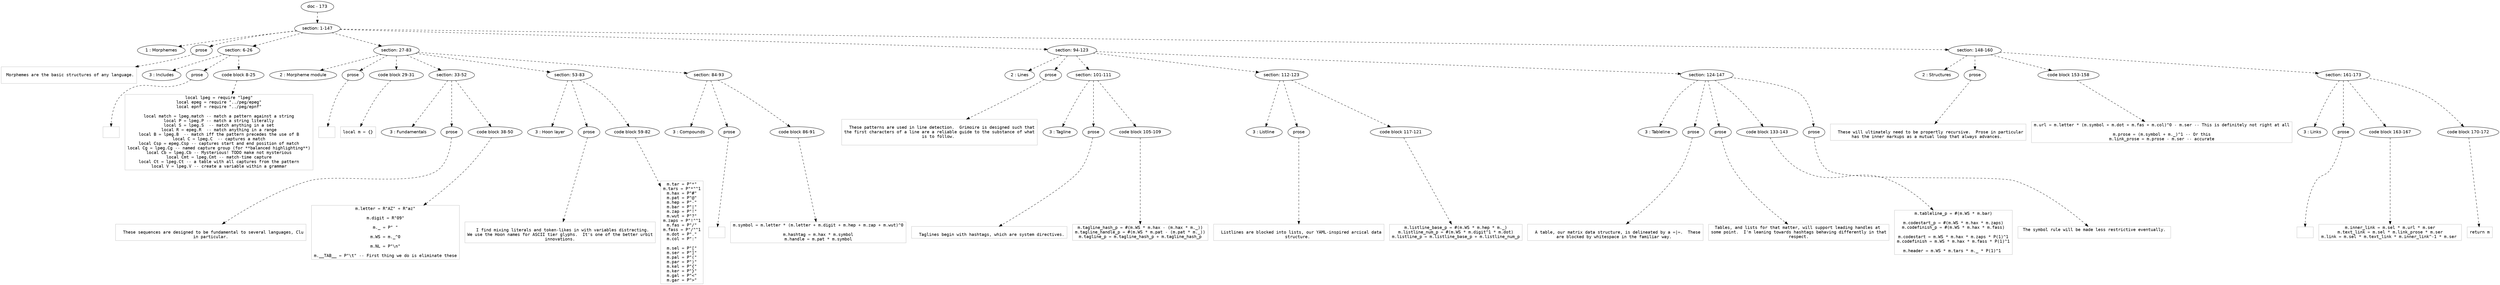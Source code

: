 digraph hierarchy {

node [fontname=Helvetica]
edge [style=dashed]

doc_0 [label="doc - 173"]


doc_0 -> { section_1}
{rank=same; section_1}

section_1 [label="section: 1-147"]


section_1 -> { header_2 prose_3 section_4 section_5 section_6 section_7}
{rank=same; header_2 prose_3 section_4 section_5 section_6 section_7}

header_2 [label="1 : Morphemes"]

prose_3 [label="prose"]

section_4 [label="section: 6-26"]

section_5 [label="section: 27-83"]

section_6 [label="section: 94-123"]

section_7 [label="section: 148-160"]


prose_3 -> leaf_8
leaf_8  [color=Gray,shape=rectangle,fontname=Inconsolata,label="
 Morphemes are the basic structures of any language.

"]
section_4 -> { header_9 prose_10 codeblock_11}
{rank=same; header_9 prose_10 codeblock_11}

header_9 [label="3 : Includes"]

prose_10 [label="prose"]

codeblock_11 [label="code block 8-25"]


prose_10 -> leaf_12
leaf_12  [color=Gray,shape=rectangle,fontname=Inconsolata,label=""]
codeblock_11 -> leaf_13
leaf_13  [color=Gray,shape=rectangle,fontname=Inconsolata,label="local lpeg = require \"lpeg\"
local epeg = require \"../peg/epeg\"
local epnf = require \"../peg/epnf\"

local match = lpeg.match -- match a pattern against a string
local P = lpeg.P -- match a string literally
local S = lpeg.S  -- match anything in a set
local R = epeg.R  -- match anything in a range
local B = lpeg.B  -- match iff the pattern precedes the use of B
local C = lpeg.C  -- captures a match
local Csp = epeg.Csp -- captures start and end position of match
local Cg = lpeg.Cg -- named capture group (for **balanced highlighting**)
local Cb = lpeg.Cb -- Mysterious! TODO make not mysterious
local Cmt = lpeg.Cmt -- match-time capture
local Ct = lpeg.Ct -- a table with all captures from the pattern
local V = lpeg.V -- create a variable within a grammar"]
section_5 -> { header_14 prose_15 codeblock_16 section_17 section_18 section_19}
{rank=same; header_14 prose_15 codeblock_16 section_17 section_18 section_19}

header_14 [label="2 : Morpheme module"]

prose_15 [label="prose"]

codeblock_16 [label="code block 29-31"]

section_17 [label="section: 33-52"]

section_18 [label="section: 53-83"]

section_19 [label="section: 84-93"]


prose_15 -> leaf_20
leaf_20  [color=Gray,shape=rectangle,fontname=Inconsolata,label=""]
codeblock_16 -> leaf_21
leaf_21  [color=Gray,shape=rectangle,fontname=Inconsolata,label="local m = {}"]
section_17 -> { header_22 prose_23 codeblock_24}
{rank=same; header_22 prose_23 codeblock_24}

header_22 [label="3 : Fundamentals"]

prose_23 [label="prose"]

codeblock_24 [label="code block 38-50"]


prose_23 -> leaf_25
leaf_25  [color=Gray,shape=rectangle,fontname=Inconsolata,label="
  These sequences are designed to be fundamental to several languages, Clu
in particular.
"]
codeblock_24 -> leaf_26
leaf_26  [color=Gray,shape=rectangle,fontname=Inconsolata,label="m.letter = R\"AZ\" + R\"az\"

m.digit = R\"09\"

m._ = P\" \"

m.WS = m._^0

m.NL = P\"\\n\"

m.__TAB__ = P\"\\t\" -- First thing we do is eliminate these"]
section_18 -> { header_27 prose_28 codeblock_29}
{rank=same; header_27 prose_28 codeblock_29}

header_27 [label="3 : Hoon layer"]

prose_28 [label="prose"]

codeblock_29 [label="code block 59-82"]


prose_28 -> leaf_30
leaf_30  [color=Gray,shape=rectangle,fontname=Inconsolata,label="
  I find mixing literals and token-likes in with variables distracting.
We use the Hoon names for ASCII tier glyphs.  It's one of the better urbit
innovations.
"]
codeblock_29 -> leaf_31
leaf_31  [color=Gray,shape=rectangle,fontname=Inconsolata,label="m.tar = P\"*\"
m.tars = P\"*\"^1
m.hax = P\"#\"
m.pat = P\"@\"
m.hep = P\"-\"
m.bar = P\"|\"
m.zap = P\"!\"
m.wut = P\"?\"
m.zaps = P\"!\"^1
m.fas = P\"/\"
m.fass = P\"/\"^1
m.dot = P\".\"
m.col = P\":\"

m.sel = P\"[\"
m.ser = P\"]\"
m.pal = P\"(\"
m.par = P\")\"
m.kel = P\"{\"
m.ker = P\"}\"
m.gal = P\"<\"
m.gar = P\">\""]
section_19 -> { header_32 prose_33 codeblock_34}
{rank=same; header_32 prose_33 codeblock_34}

header_32 [label="3 : Compounds"]

prose_33 [label="prose"]

codeblock_34 [label="code block 86-91"]


prose_33 -> leaf_35
leaf_35  [color=Gray,shape=rectangle,fontname=Inconsolata,label=""]
codeblock_34 -> leaf_36
leaf_36  [color=Gray,shape=rectangle,fontname=Inconsolata,label="m.symbol = m.letter * (m.letter + m.digit + m.hep + m.zap + m.wut)^0

m.hashtag = m.hax * m.symbol
m.handle = m.pat * m.symbol"]
section_6 -> { header_37 prose_38 section_39 section_40 section_41}
{rank=same; header_37 prose_38 section_39 section_40 section_41}

header_37 [label="2 : Lines"]

prose_38 [label="prose"]

section_39 [label="section: 101-111"]

section_40 [label="section: 112-123"]

section_41 [label="section: 124-147"]


prose_38 -> leaf_42
leaf_42  [color=Gray,shape=rectangle,fontname=Inconsolata,label="
  These patterns are used in line detection.  Grimoire is designed such that
the first characters of a line are a reliable guide to the substance of what
is to follow. 

"]
section_39 -> { header_43 prose_44 codeblock_45}
{rank=same; header_43 prose_44 codeblock_45}

header_43 [label="3 : Tagline"]

prose_44 [label="prose"]

codeblock_45 [label="code block 105-109"]


prose_44 -> leaf_46
leaf_46  [color=Gray,shape=rectangle,fontname=Inconsolata,label="
  Taglines begin with hashtags, which are system directives.
"]
codeblock_45 -> leaf_47
leaf_47  [color=Gray,shape=rectangle,fontname=Inconsolata,label="m.tagline_hash_p = #(m.WS * m.hax - (m.hax * m._))
m.tagline_handle_p = #(m.WS * m.pat - (m.pat * m._))
m.tagline_p = m.tagline_hash_p + m.tagline_hash_p"]
section_40 -> { header_48 prose_49 codeblock_50}
{rank=same; header_48 prose_49 codeblock_50}

header_48 [label="3 : Listline "]

prose_49 [label="prose"]

codeblock_50 [label="code block 117-121"]


prose_49 -> leaf_51
leaf_51  [color=Gray,shape=rectangle,fontname=Inconsolata,label="
  Listlines are blocked into lists, our YAML-inspired arcical data
structure. 
"]
codeblock_50 -> leaf_52
leaf_52  [color=Gray,shape=rectangle,fontname=Inconsolata,label="m.listline_base_p = #(m.WS * m.hep * m._)
m.listline_num_p = #(m.WS * m.digit^1 * m.dot)
m.listline_p = m.listline_base_p + m.listline_num_p"]
section_41 -> { header_53 prose_54 prose_55 codeblock_56 prose_57}
{rank=same; header_53 prose_54 prose_55 codeblock_56 prose_57}

header_53 [label="3 : Tableline"]

prose_54 [label="prose"]

prose_55 [label="prose"]

codeblock_56 [label="code block 133-143"]

prose_57 [label="prose"]


prose_54 -> leaf_58
leaf_58  [color=Gray,shape=rectangle,fontname=Inconsolata,label="
  A table, our matrix data structure, is delineated by a =|=.  These
are blocked by whitespace in the familiar way. 
"]
prose_55 -> leaf_59
leaf_59  [color=Gray,shape=rectangle,fontname=Inconsolata,label="Tables, and lists for that matter, will support leading handles at 
some point.  I'm leaning towards hashtags behaving differently in that
respect.
"]
codeblock_56 -> leaf_60
leaf_60  [color=Gray,shape=rectangle,fontname=Inconsolata,label="m.tableline_p = #(m.WS * m.bar)

m.codestart_p = #(m.WS * m.hax * m.zaps)
m.codefinish_p = #(m.WS * m.hax * m.fass)

m.codestart = m.WS * m.hax * m.zaps * P(1)^1
m.codefinish = m.WS * m.hax * m.fass * P(1)^1

m.header = m.WS * m.tars * m._ * P(1)^1 "]
prose_57 -> leaf_61
leaf_61  [color=Gray,shape=rectangle,fontname=Inconsolata,label=" The symbol rule will be made less restrictive eventually. 

"]
section_7 -> { header_62 prose_63 codeblock_64 section_65}
{rank=same; header_62 prose_63 codeblock_64 section_65}

header_62 [label="2 : Structures"]

prose_63 [label="prose"]

codeblock_64 [label="code block 153-158"]

section_65 [label="section: 161-173"]


prose_63 -> leaf_66
leaf_66  [color=Gray,shape=rectangle,fontname=Inconsolata,label="
  These will ultimately need to be propertly recursive.  Prose in particular
has the inner markups as a mutual loop that always advances. 
"]
codeblock_64 -> leaf_67
leaf_67  [color=Gray,shape=rectangle,fontname=Inconsolata,label="m.url = m.letter * (m.symbol + m.dot + m.fas + m.col)^0 - m.ser -- This is definitely not right at all

m.prose = (m.symbol + m._)^1 -- Or this
m.link_prose = m.prose - m.ser -- accurate"]
section_65 -> { header_68 prose_69 codeblock_70 codeblock_71}
{rank=same; header_68 prose_69 codeblock_70 codeblock_71}

header_68 [label="3 : Links"]

prose_69 [label="prose"]

codeblock_70 [label="code block 163-167"]

codeblock_71 [label="code block 170-172"]


prose_69 -> leaf_72
leaf_72  [color=Gray,shape=rectangle,fontname=Inconsolata,label=""]
codeblock_70 -> leaf_73
leaf_73  [color=Gray,shape=rectangle,fontname=Inconsolata,label="m.inner_link = m.sel * m.url * m.ser
m.text_link = m.sel * m.link_prose * m.ser
m.link = m.sel * m.text_link * m.inner_link^-1 * m.ser "]
codeblock_71 -> leaf_74
leaf_74  [color=Gray,shape=rectangle,fontname=Inconsolata,label="return m"]

}
